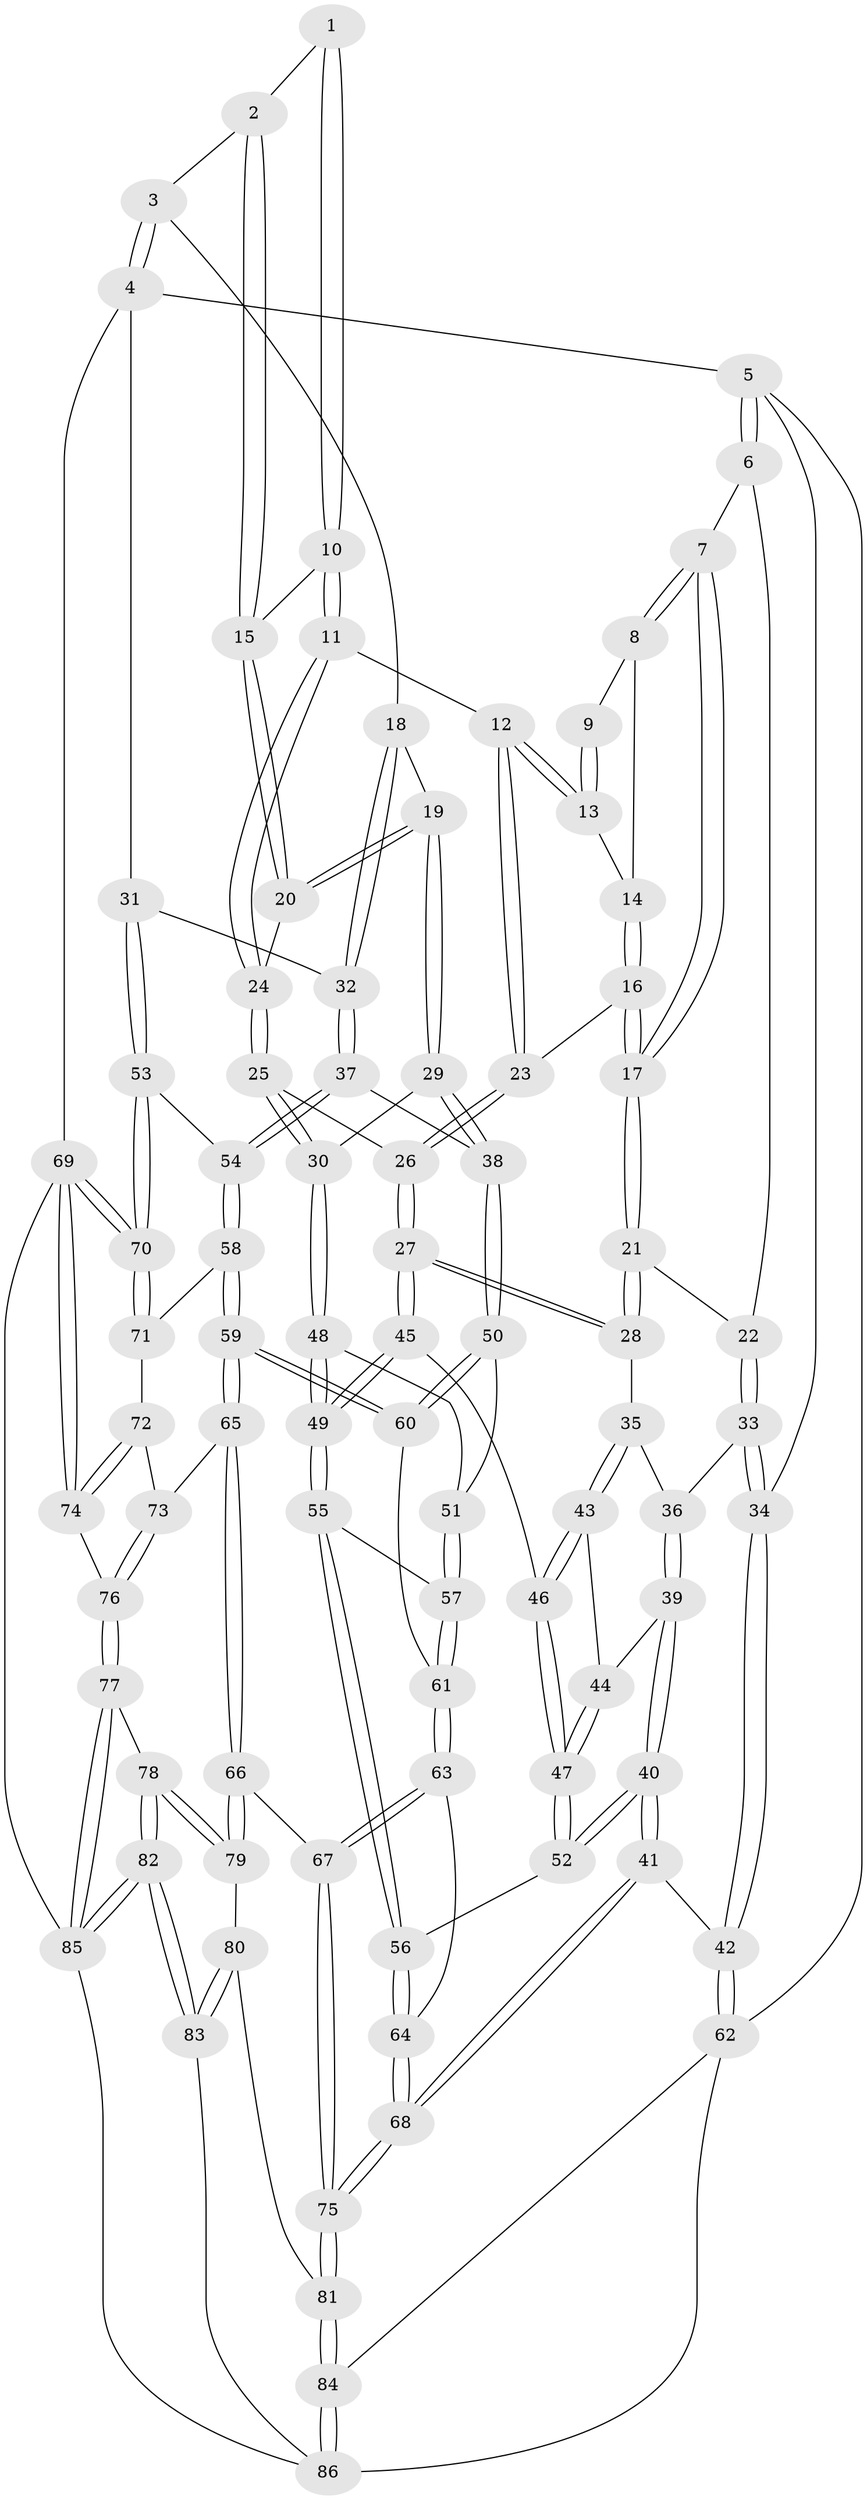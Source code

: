 // coarse degree distribution, {3: 0.24, 2: 0.2, 5: 0.28, 4: 0.12, 1: 0.04, 10: 0.04, 8: 0.04, 6: 0.04}
// Generated by graph-tools (version 1.1) at 2025/06/03/04/25 22:06:19]
// undirected, 86 vertices, 211 edges
graph export_dot {
graph [start="1"]
  node [color=gray90,style=filled];
  1 [pos="+0.4263592643059993+0"];
  2 [pos="+0.7065657651415697+0"];
  3 [pos="+0.9171013629341715+0"];
  4 [pos="+1+0"];
  5 [pos="+0+0"];
  6 [pos="+0+0"];
  7 [pos="+0.1338139500401267+0"];
  8 [pos="+0.26015614835863043+0"];
  9 [pos="+0.29912077067801596+0"];
  10 [pos="+0.45755646273817324+0.09338005994883394"];
  11 [pos="+0.435590484300125+0.19644730311779576"];
  12 [pos="+0.36475147406563224+0.20911534839755955"];
  13 [pos="+0.3476724866093818+0.15416700255194415"];
  14 [pos="+0.2919171233329882+0.11657414238367769"];
  15 [pos="+0.6468229876306875+0.16116259090645138"];
  16 [pos="+0.2780582650147775+0.20564706292972956"];
  17 [pos="+0.22666957051574163+0.2166821158880133"];
  18 [pos="+0.8642791193272414+0.19454366199668346"];
  19 [pos="+0.6692886262124609+0.22362990715223158"];
  20 [pos="+0.6486608692788808+0.18282424040948014"];
  21 [pos="+0.20443568382908336+0.2432105817796647"];
  22 [pos="+0.0951445227670323+0.2274264353886218"];
  23 [pos="+0.363177473235262+0.21003266370535145"];
  24 [pos="+0.4486621722426078+0.20814563064449498"];
  25 [pos="+0.4979066502125529+0.3445821776531026"];
  26 [pos="+0.3386003556908246+0.3661228766001644"];
  27 [pos="+0.31075518629155274+0.3890253421445455"];
  28 [pos="+0.22083921479818255+0.3203522787925475"];
  29 [pos="+0.6644027352631541+0.2524878885783764"];
  30 [pos="+0.5061856742422847+0.3503351998867487"];
  31 [pos="+1+0.19559062965240412"];
  32 [pos="+0.899682743480261+0.24736132333473296"];
  33 [pos="+0.019397375847779254+0.2994570920459691"];
  34 [pos="+0+0.3385011785760135"];
  35 [pos="+0.14111761176810964+0.38046143731936255"];
  36 [pos="+0.08443111749528982+0.36013743648005303"];
  37 [pos="+0.8722731323150854+0.4257990514700121"];
  38 [pos="+0.7406409970182013+0.40686270292180476"];
  39 [pos="+0.050926115109208074+0.4644726073964224"];
  40 [pos="+0+0.6052447790716126"];
  41 [pos="+0+0.6516551433527915"];
  42 [pos="+0+0.6605971987145072"];
  43 [pos="+0.14370352054795663+0.39987793065310995"];
  44 [pos="+0.1431818874687148+0.40400454462225527"];
  45 [pos="+0.30786276974861243+0.45167745631018535"];
  46 [pos="+0.2709310586009169+0.45699556922264545"];
  47 [pos="+0.1514204502712393+0.496702816956928"];
  48 [pos="+0.5247106792453605+0.42172861927347144"];
  49 [pos="+0.3333679117460175+0.5013176315142034"];
  50 [pos="+0.6187678764799727+0.5019904035684616"];
  51 [pos="+0.5584028310273846+0.4642685823175403"];
  52 [pos="+0.10070796187100596+0.5706401331907179"];
  53 [pos="+1+0.5360987346849226"];
  54 [pos="+0.9405834835085083+0.5037263890607708"];
  55 [pos="+0.34256815045295014+0.594168548570667"];
  56 [pos="+0.3197581992616842+0.6430955034677373"];
  57 [pos="+0.40494637526916455+0.5825336224706283"];
  58 [pos="+0.7997961127478973+0.6778588994107493"];
  59 [pos="+0.789652696402968+0.6827935974096516"];
  60 [pos="+0.6274846776486471+0.5977140775458867"];
  61 [pos="+0.5946107133650157+0.6259313319157416"];
  62 [pos="+0+0.7404506798353968"];
  63 [pos="+0.5896840332083881+0.635270220055922"];
  64 [pos="+0.32541951760849186+0.6929601170841811"];
  65 [pos="+0.7613554451667245+0.7730358709454257"];
  66 [pos="+0.7098021070829569+0.8312464248398601"];
  67 [pos="+0.5276249907814926+0.8075588507668977"];
  68 [pos="+0.32757185822064433+0.8309957117202004"];
  69 [pos="+1+0.8806758760812536"];
  70 [pos="+1+0.6470038613387354"];
  71 [pos="+0.9242448169271748+0.7584042168008536"];
  72 [pos="+0.9271899948670833+0.7764748214592014"];
  73 [pos="+0.8690526843935242+0.861773986237473"];
  74 [pos="+1+0.8929473548367206"];
  75 [pos="+0.3590077189562397+0.9059583373477085"];
  76 [pos="+0.9059957512460797+0.934981768262696"];
  77 [pos="+0.8962285088730932+0.9495953020038147"];
  78 [pos="+0.7740094406462463+0.9336801016679919"];
  79 [pos="+0.7149622000159135+0.8671136899099507"];
  80 [pos="+0.6871374501283182+0.9127086745090314"];
  81 [pos="+0.3567404174409396+0.9210819634702536"];
  82 [pos="+0.6869629037292444+1"];
  83 [pos="+0.5549637926080784+1"];
  84 [pos="+0.333528717916071+1"];
  85 [pos="+0.8852995440461212+1"];
  86 [pos="+0.3379862273539363+1"];
  1 -- 2;
  1 -- 10;
  1 -- 10;
  2 -- 3;
  2 -- 15;
  2 -- 15;
  3 -- 4;
  3 -- 4;
  3 -- 18;
  4 -- 5;
  4 -- 31;
  4 -- 69;
  5 -- 6;
  5 -- 6;
  5 -- 34;
  5 -- 62;
  6 -- 7;
  6 -- 22;
  7 -- 8;
  7 -- 8;
  7 -- 17;
  7 -- 17;
  8 -- 9;
  8 -- 14;
  9 -- 13;
  9 -- 13;
  10 -- 11;
  10 -- 11;
  10 -- 15;
  11 -- 12;
  11 -- 24;
  11 -- 24;
  12 -- 13;
  12 -- 13;
  12 -- 23;
  12 -- 23;
  13 -- 14;
  14 -- 16;
  14 -- 16;
  15 -- 20;
  15 -- 20;
  16 -- 17;
  16 -- 17;
  16 -- 23;
  17 -- 21;
  17 -- 21;
  18 -- 19;
  18 -- 32;
  18 -- 32;
  19 -- 20;
  19 -- 20;
  19 -- 29;
  19 -- 29;
  20 -- 24;
  21 -- 22;
  21 -- 28;
  21 -- 28;
  22 -- 33;
  22 -- 33;
  23 -- 26;
  23 -- 26;
  24 -- 25;
  24 -- 25;
  25 -- 26;
  25 -- 30;
  25 -- 30;
  26 -- 27;
  26 -- 27;
  27 -- 28;
  27 -- 28;
  27 -- 45;
  27 -- 45;
  28 -- 35;
  29 -- 30;
  29 -- 38;
  29 -- 38;
  30 -- 48;
  30 -- 48;
  31 -- 32;
  31 -- 53;
  31 -- 53;
  32 -- 37;
  32 -- 37;
  33 -- 34;
  33 -- 34;
  33 -- 36;
  34 -- 42;
  34 -- 42;
  35 -- 36;
  35 -- 43;
  35 -- 43;
  36 -- 39;
  36 -- 39;
  37 -- 38;
  37 -- 54;
  37 -- 54;
  38 -- 50;
  38 -- 50;
  39 -- 40;
  39 -- 40;
  39 -- 44;
  40 -- 41;
  40 -- 41;
  40 -- 52;
  40 -- 52;
  41 -- 42;
  41 -- 68;
  41 -- 68;
  42 -- 62;
  42 -- 62;
  43 -- 44;
  43 -- 46;
  43 -- 46;
  44 -- 47;
  44 -- 47;
  45 -- 46;
  45 -- 49;
  45 -- 49;
  46 -- 47;
  46 -- 47;
  47 -- 52;
  47 -- 52;
  48 -- 49;
  48 -- 49;
  48 -- 51;
  49 -- 55;
  49 -- 55;
  50 -- 51;
  50 -- 60;
  50 -- 60;
  51 -- 57;
  51 -- 57;
  52 -- 56;
  53 -- 54;
  53 -- 70;
  53 -- 70;
  54 -- 58;
  54 -- 58;
  55 -- 56;
  55 -- 56;
  55 -- 57;
  56 -- 64;
  56 -- 64;
  57 -- 61;
  57 -- 61;
  58 -- 59;
  58 -- 59;
  58 -- 71;
  59 -- 60;
  59 -- 60;
  59 -- 65;
  59 -- 65;
  60 -- 61;
  61 -- 63;
  61 -- 63;
  62 -- 84;
  62 -- 86;
  63 -- 64;
  63 -- 67;
  63 -- 67;
  64 -- 68;
  64 -- 68;
  65 -- 66;
  65 -- 66;
  65 -- 73;
  66 -- 67;
  66 -- 79;
  66 -- 79;
  67 -- 75;
  67 -- 75;
  68 -- 75;
  68 -- 75;
  69 -- 70;
  69 -- 70;
  69 -- 74;
  69 -- 74;
  69 -- 85;
  70 -- 71;
  70 -- 71;
  71 -- 72;
  72 -- 73;
  72 -- 74;
  72 -- 74;
  73 -- 76;
  73 -- 76;
  74 -- 76;
  75 -- 81;
  75 -- 81;
  76 -- 77;
  76 -- 77;
  77 -- 78;
  77 -- 85;
  77 -- 85;
  78 -- 79;
  78 -- 79;
  78 -- 82;
  78 -- 82;
  79 -- 80;
  80 -- 81;
  80 -- 83;
  80 -- 83;
  81 -- 84;
  81 -- 84;
  82 -- 83;
  82 -- 83;
  82 -- 85;
  82 -- 85;
  83 -- 86;
  84 -- 86;
  84 -- 86;
  85 -- 86;
}
